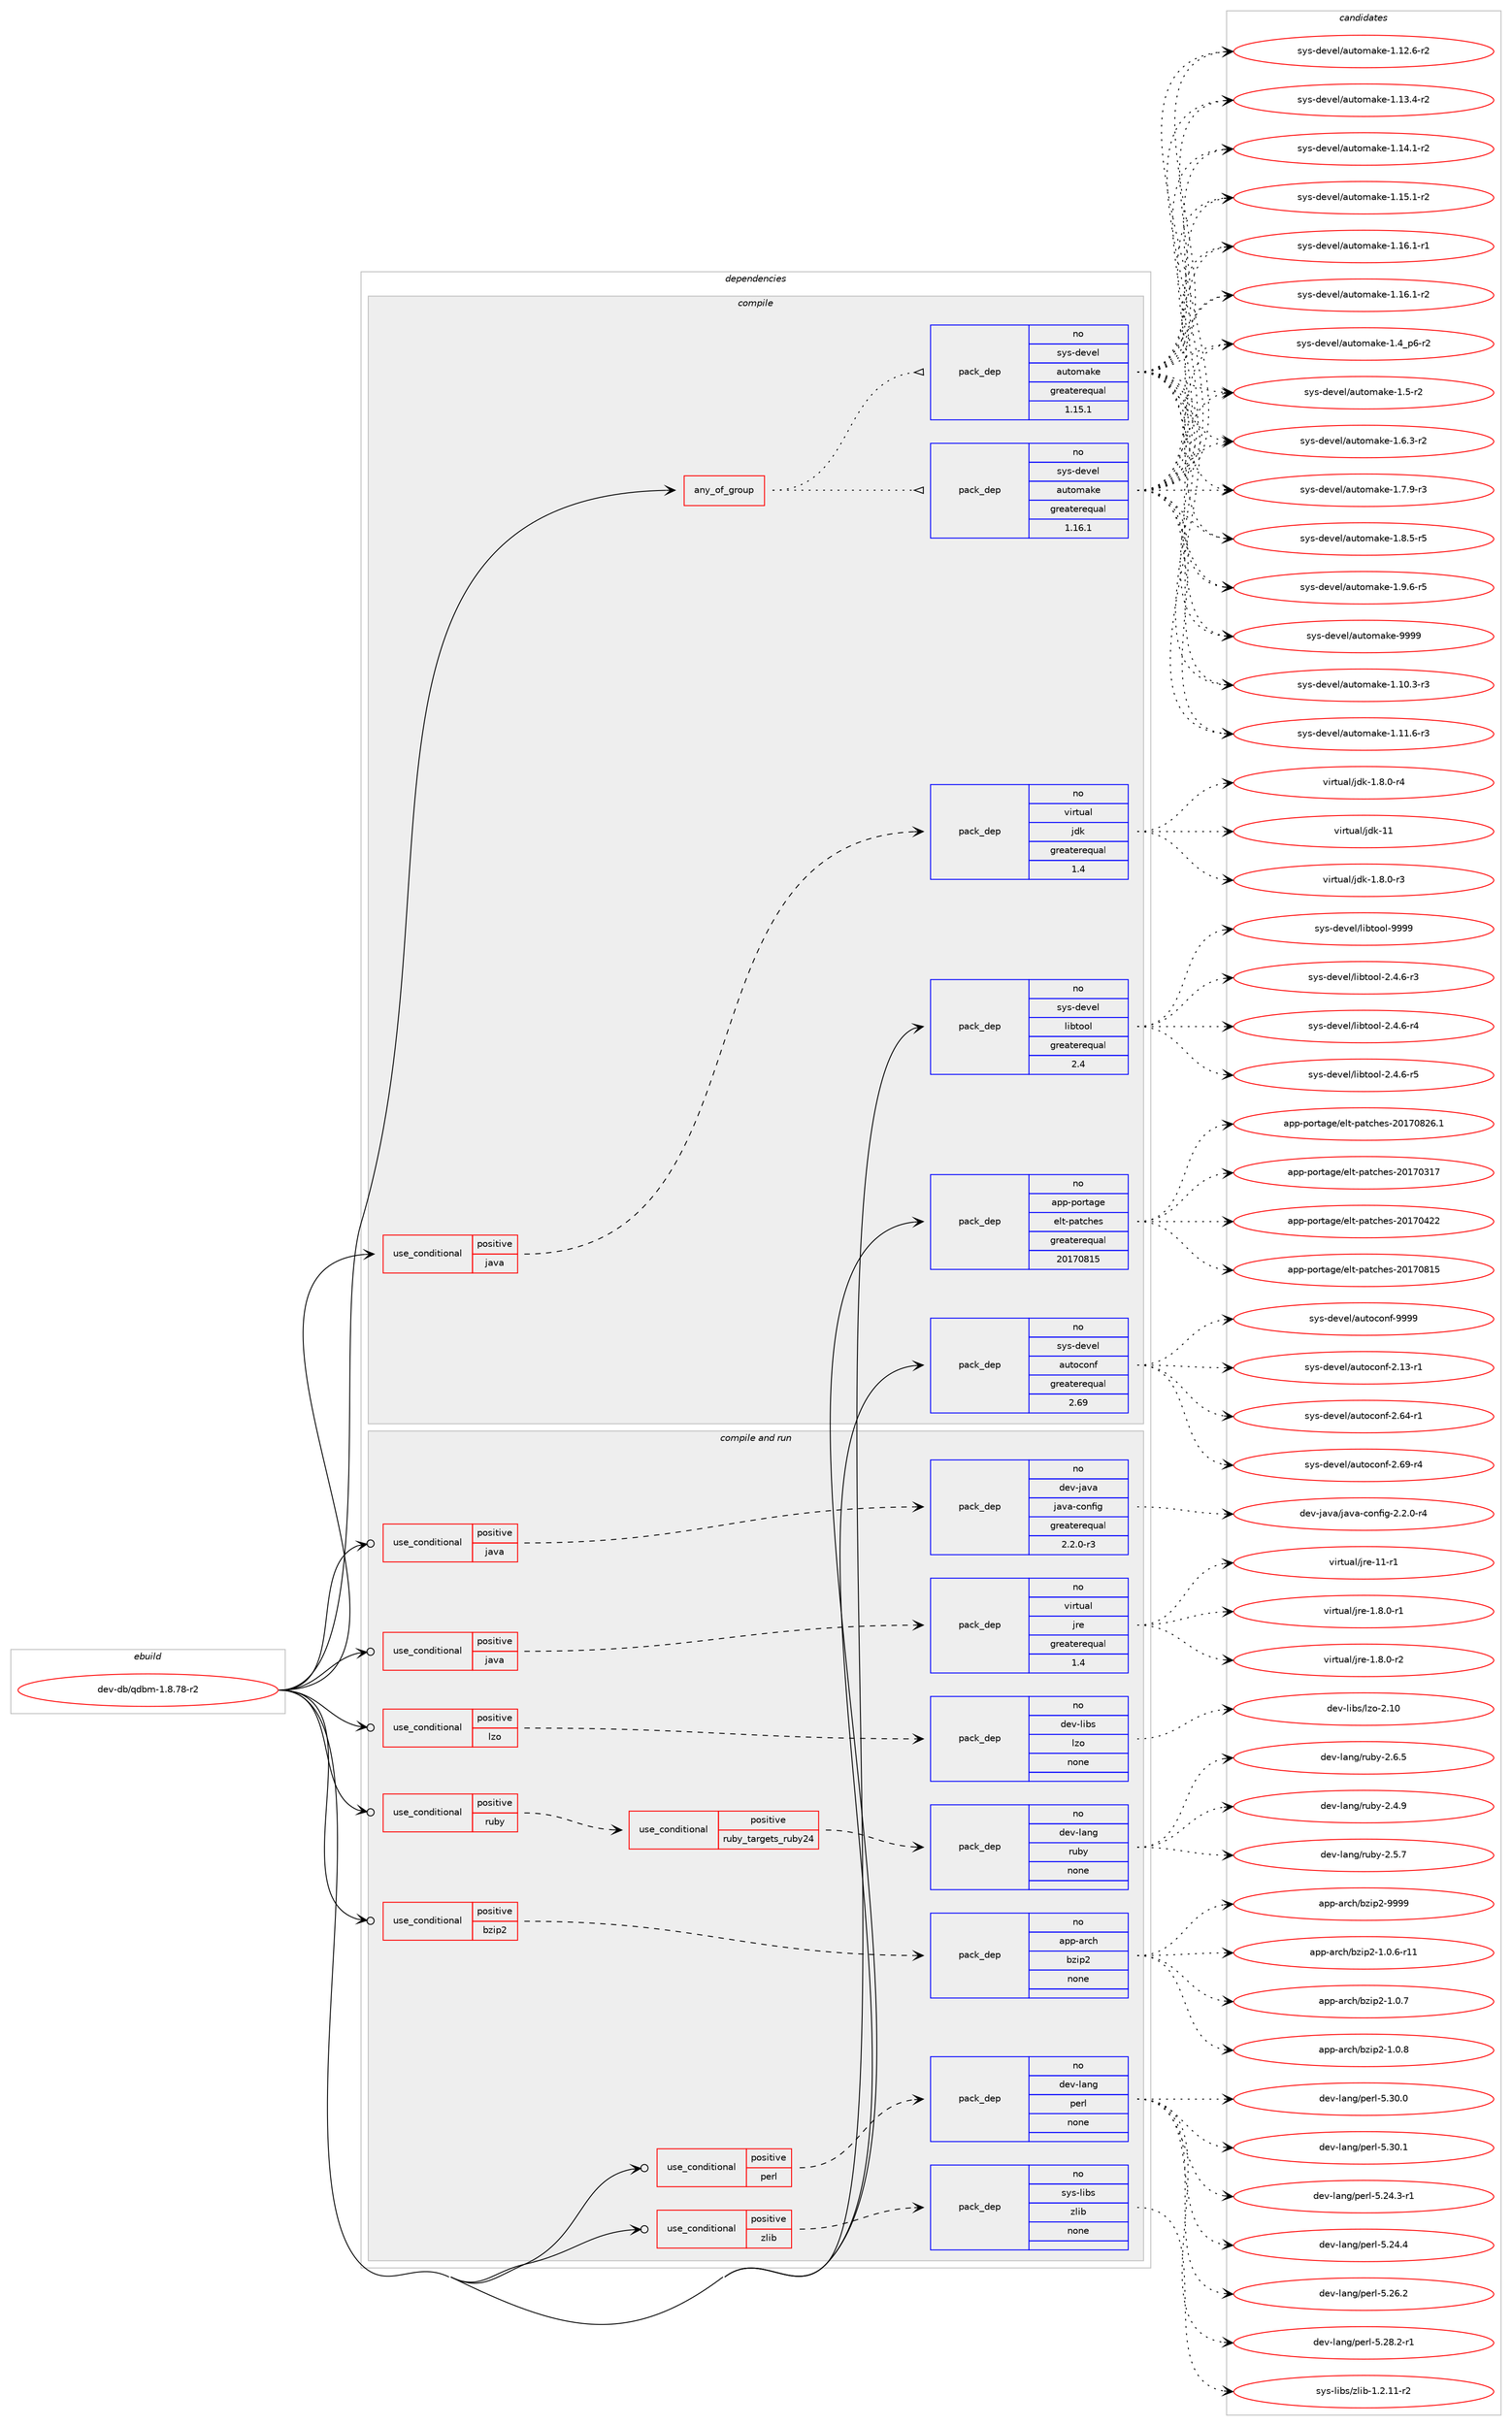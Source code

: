 digraph prolog {

# *************
# Graph options
# *************

newrank=true;
concentrate=true;
compound=true;
graph [rankdir=LR,fontname=Helvetica,fontsize=10,ranksep=1.5];#, ranksep=2.5, nodesep=0.2];
edge  [arrowhead=vee];
node  [fontname=Helvetica,fontsize=10];

# **********
# The ebuild
# **********

subgraph cluster_leftcol {
color=gray;
rank=same;
label=<<i>ebuild</i>>;
id [label="dev-db/qdbm-1.8.78-r2", color=red, width=4, href="../dev-db/qdbm-1.8.78-r2.svg"];
}

# ****************
# The dependencies
# ****************

subgraph cluster_midcol {
color=gray;
label=<<i>dependencies</i>>;
subgraph cluster_compile {
fillcolor="#eeeeee";
style=filled;
label=<<i>compile</i>>;
subgraph any9383 {
dependency523239 [label=<<TABLE BORDER="0" CELLBORDER="1" CELLSPACING="0" CELLPADDING="4"><TR><TD CELLPADDING="10">any_of_group</TD></TR></TABLE>>, shape=none, color=red];subgraph pack389303 {
dependency523240 [label=<<TABLE BORDER="0" CELLBORDER="1" CELLSPACING="0" CELLPADDING="4" WIDTH="220"><TR><TD ROWSPAN="6" CELLPADDING="30">pack_dep</TD></TR><TR><TD WIDTH="110">no</TD></TR><TR><TD>sys-devel</TD></TR><TR><TD>automake</TD></TR><TR><TD>greaterequal</TD></TR><TR><TD>1.16.1</TD></TR></TABLE>>, shape=none, color=blue];
}
dependency523239:e -> dependency523240:w [weight=20,style="dotted",arrowhead="oinv"];
subgraph pack389304 {
dependency523241 [label=<<TABLE BORDER="0" CELLBORDER="1" CELLSPACING="0" CELLPADDING="4" WIDTH="220"><TR><TD ROWSPAN="6" CELLPADDING="30">pack_dep</TD></TR><TR><TD WIDTH="110">no</TD></TR><TR><TD>sys-devel</TD></TR><TR><TD>automake</TD></TR><TR><TD>greaterequal</TD></TR><TR><TD>1.15.1</TD></TR></TABLE>>, shape=none, color=blue];
}
dependency523239:e -> dependency523241:w [weight=20,style="dotted",arrowhead="oinv"];
}
id:e -> dependency523239:w [weight=20,style="solid",arrowhead="vee"];
subgraph cond124196 {
dependency523242 [label=<<TABLE BORDER="0" CELLBORDER="1" CELLSPACING="0" CELLPADDING="4"><TR><TD ROWSPAN="3" CELLPADDING="10">use_conditional</TD></TR><TR><TD>positive</TD></TR><TR><TD>java</TD></TR></TABLE>>, shape=none, color=red];
subgraph pack389305 {
dependency523243 [label=<<TABLE BORDER="0" CELLBORDER="1" CELLSPACING="0" CELLPADDING="4" WIDTH="220"><TR><TD ROWSPAN="6" CELLPADDING="30">pack_dep</TD></TR><TR><TD WIDTH="110">no</TD></TR><TR><TD>virtual</TD></TR><TR><TD>jdk</TD></TR><TR><TD>greaterequal</TD></TR><TR><TD>1.4</TD></TR></TABLE>>, shape=none, color=blue];
}
dependency523242:e -> dependency523243:w [weight=20,style="dashed",arrowhead="vee"];
}
id:e -> dependency523242:w [weight=20,style="solid",arrowhead="vee"];
subgraph pack389306 {
dependency523244 [label=<<TABLE BORDER="0" CELLBORDER="1" CELLSPACING="0" CELLPADDING="4" WIDTH="220"><TR><TD ROWSPAN="6" CELLPADDING="30">pack_dep</TD></TR><TR><TD WIDTH="110">no</TD></TR><TR><TD>app-portage</TD></TR><TR><TD>elt-patches</TD></TR><TR><TD>greaterequal</TD></TR><TR><TD>20170815</TD></TR></TABLE>>, shape=none, color=blue];
}
id:e -> dependency523244:w [weight=20,style="solid",arrowhead="vee"];
subgraph pack389307 {
dependency523245 [label=<<TABLE BORDER="0" CELLBORDER="1" CELLSPACING="0" CELLPADDING="4" WIDTH="220"><TR><TD ROWSPAN="6" CELLPADDING="30">pack_dep</TD></TR><TR><TD WIDTH="110">no</TD></TR><TR><TD>sys-devel</TD></TR><TR><TD>autoconf</TD></TR><TR><TD>greaterequal</TD></TR><TR><TD>2.69</TD></TR></TABLE>>, shape=none, color=blue];
}
id:e -> dependency523245:w [weight=20,style="solid",arrowhead="vee"];
subgraph pack389308 {
dependency523246 [label=<<TABLE BORDER="0" CELLBORDER="1" CELLSPACING="0" CELLPADDING="4" WIDTH="220"><TR><TD ROWSPAN="6" CELLPADDING="30">pack_dep</TD></TR><TR><TD WIDTH="110">no</TD></TR><TR><TD>sys-devel</TD></TR><TR><TD>libtool</TD></TR><TR><TD>greaterequal</TD></TR><TR><TD>2.4</TD></TR></TABLE>>, shape=none, color=blue];
}
id:e -> dependency523246:w [weight=20,style="solid",arrowhead="vee"];
}
subgraph cluster_compileandrun {
fillcolor="#eeeeee";
style=filled;
label=<<i>compile and run</i>>;
subgraph cond124197 {
dependency523247 [label=<<TABLE BORDER="0" CELLBORDER="1" CELLSPACING="0" CELLPADDING="4"><TR><TD ROWSPAN="3" CELLPADDING="10">use_conditional</TD></TR><TR><TD>positive</TD></TR><TR><TD>bzip2</TD></TR></TABLE>>, shape=none, color=red];
subgraph pack389309 {
dependency523248 [label=<<TABLE BORDER="0" CELLBORDER="1" CELLSPACING="0" CELLPADDING="4" WIDTH="220"><TR><TD ROWSPAN="6" CELLPADDING="30">pack_dep</TD></TR><TR><TD WIDTH="110">no</TD></TR><TR><TD>app-arch</TD></TR><TR><TD>bzip2</TD></TR><TR><TD>none</TD></TR><TR><TD></TD></TR></TABLE>>, shape=none, color=blue];
}
dependency523247:e -> dependency523248:w [weight=20,style="dashed",arrowhead="vee"];
}
id:e -> dependency523247:w [weight=20,style="solid",arrowhead="odotvee"];
subgraph cond124198 {
dependency523249 [label=<<TABLE BORDER="0" CELLBORDER="1" CELLSPACING="0" CELLPADDING="4"><TR><TD ROWSPAN="3" CELLPADDING="10">use_conditional</TD></TR><TR><TD>positive</TD></TR><TR><TD>java</TD></TR></TABLE>>, shape=none, color=red];
subgraph pack389310 {
dependency523250 [label=<<TABLE BORDER="0" CELLBORDER="1" CELLSPACING="0" CELLPADDING="4" WIDTH="220"><TR><TD ROWSPAN="6" CELLPADDING="30">pack_dep</TD></TR><TR><TD WIDTH="110">no</TD></TR><TR><TD>dev-java</TD></TR><TR><TD>java-config</TD></TR><TR><TD>greaterequal</TD></TR><TR><TD>2.2.0-r3</TD></TR></TABLE>>, shape=none, color=blue];
}
dependency523249:e -> dependency523250:w [weight=20,style="dashed",arrowhead="vee"];
}
id:e -> dependency523249:w [weight=20,style="solid",arrowhead="odotvee"];
subgraph cond124199 {
dependency523251 [label=<<TABLE BORDER="0" CELLBORDER="1" CELLSPACING="0" CELLPADDING="4"><TR><TD ROWSPAN="3" CELLPADDING="10">use_conditional</TD></TR><TR><TD>positive</TD></TR><TR><TD>java</TD></TR></TABLE>>, shape=none, color=red];
subgraph pack389311 {
dependency523252 [label=<<TABLE BORDER="0" CELLBORDER="1" CELLSPACING="0" CELLPADDING="4" WIDTH="220"><TR><TD ROWSPAN="6" CELLPADDING="30">pack_dep</TD></TR><TR><TD WIDTH="110">no</TD></TR><TR><TD>virtual</TD></TR><TR><TD>jre</TD></TR><TR><TD>greaterequal</TD></TR><TR><TD>1.4</TD></TR></TABLE>>, shape=none, color=blue];
}
dependency523251:e -> dependency523252:w [weight=20,style="dashed",arrowhead="vee"];
}
id:e -> dependency523251:w [weight=20,style="solid",arrowhead="odotvee"];
subgraph cond124200 {
dependency523253 [label=<<TABLE BORDER="0" CELLBORDER="1" CELLSPACING="0" CELLPADDING="4"><TR><TD ROWSPAN="3" CELLPADDING="10">use_conditional</TD></TR><TR><TD>positive</TD></TR><TR><TD>lzo</TD></TR></TABLE>>, shape=none, color=red];
subgraph pack389312 {
dependency523254 [label=<<TABLE BORDER="0" CELLBORDER="1" CELLSPACING="0" CELLPADDING="4" WIDTH="220"><TR><TD ROWSPAN="6" CELLPADDING="30">pack_dep</TD></TR><TR><TD WIDTH="110">no</TD></TR><TR><TD>dev-libs</TD></TR><TR><TD>lzo</TD></TR><TR><TD>none</TD></TR><TR><TD></TD></TR></TABLE>>, shape=none, color=blue];
}
dependency523253:e -> dependency523254:w [weight=20,style="dashed",arrowhead="vee"];
}
id:e -> dependency523253:w [weight=20,style="solid",arrowhead="odotvee"];
subgraph cond124201 {
dependency523255 [label=<<TABLE BORDER="0" CELLBORDER="1" CELLSPACING="0" CELLPADDING="4"><TR><TD ROWSPAN="3" CELLPADDING="10">use_conditional</TD></TR><TR><TD>positive</TD></TR><TR><TD>perl</TD></TR></TABLE>>, shape=none, color=red];
subgraph pack389313 {
dependency523256 [label=<<TABLE BORDER="0" CELLBORDER="1" CELLSPACING="0" CELLPADDING="4" WIDTH="220"><TR><TD ROWSPAN="6" CELLPADDING="30">pack_dep</TD></TR><TR><TD WIDTH="110">no</TD></TR><TR><TD>dev-lang</TD></TR><TR><TD>perl</TD></TR><TR><TD>none</TD></TR><TR><TD></TD></TR></TABLE>>, shape=none, color=blue];
}
dependency523255:e -> dependency523256:w [weight=20,style="dashed",arrowhead="vee"];
}
id:e -> dependency523255:w [weight=20,style="solid",arrowhead="odotvee"];
subgraph cond124202 {
dependency523257 [label=<<TABLE BORDER="0" CELLBORDER="1" CELLSPACING="0" CELLPADDING="4"><TR><TD ROWSPAN="3" CELLPADDING="10">use_conditional</TD></TR><TR><TD>positive</TD></TR><TR><TD>ruby</TD></TR></TABLE>>, shape=none, color=red];
subgraph cond124203 {
dependency523258 [label=<<TABLE BORDER="0" CELLBORDER="1" CELLSPACING="0" CELLPADDING="4"><TR><TD ROWSPAN="3" CELLPADDING="10">use_conditional</TD></TR><TR><TD>positive</TD></TR><TR><TD>ruby_targets_ruby24</TD></TR></TABLE>>, shape=none, color=red];
subgraph pack389314 {
dependency523259 [label=<<TABLE BORDER="0" CELLBORDER="1" CELLSPACING="0" CELLPADDING="4" WIDTH="220"><TR><TD ROWSPAN="6" CELLPADDING="30">pack_dep</TD></TR><TR><TD WIDTH="110">no</TD></TR><TR><TD>dev-lang</TD></TR><TR><TD>ruby</TD></TR><TR><TD>none</TD></TR><TR><TD></TD></TR></TABLE>>, shape=none, color=blue];
}
dependency523258:e -> dependency523259:w [weight=20,style="dashed",arrowhead="vee"];
}
dependency523257:e -> dependency523258:w [weight=20,style="dashed",arrowhead="vee"];
}
id:e -> dependency523257:w [weight=20,style="solid",arrowhead="odotvee"];
subgraph cond124204 {
dependency523260 [label=<<TABLE BORDER="0" CELLBORDER="1" CELLSPACING="0" CELLPADDING="4"><TR><TD ROWSPAN="3" CELLPADDING="10">use_conditional</TD></TR><TR><TD>positive</TD></TR><TR><TD>zlib</TD></TR></TABLE>>, shape=none, color=red];
subgraph pack389315 {
dependency523261 [label=<<TABLE BORDER="0" CELLBORDER="1" CELLSPACING="0" CELLPADDING="4" WIDTH="220"><TR><TD ROWSPAN="6" CELLPADDING="30">pack_dep</TD></TR><TR><TD WIDTH="110">no</TD></TR><TR><TD>sys-libs</TD></TR><TR><TD>zlib</TD></TR><TR><TD>none</TD></TR><TR><TD></TD></TR></TABLE>>, shape=none, color=blue];
}
dependency523260:e -> dependency523261:w [weight=20,style="dashed",arrowhead="vee"];
}
id:e -> dependency523260:w [weight=20,style="solid",arrowhead="odotvee"];
}
subgraph cluster_run {
fillcolor="#eeeeee";
style=filled;
label=<<i>run</i>>;
}
}

# **************
# The candidates
# **************

subgraph cluster_choices {
rank=same;
color=gray;
label=<<i>candidates</i>>;

subgraph choice389303 {
color=black;
nodesep=1;
choice11512111545100101118101108479711711611110997107101454946494846514511451 [label="sys-devel/automake-1.10.3-r3", color=red, width=4,href="../sys-devel/automake-1.10.3-r3.svg"];
choice11512111545100101118101108479711711611110997107101454946494946544511451 [label="sys-devel/automake-1.11.6-r3", color=red, width=4,href="../sys-devel/automake-1.11.6-r3.svg"];
choice11512111545100101118101108479711711611110997107101454946495046544511450 [label="sys-devel/automake-1.12.6-r2", color=red, width=4,href="../sys-devel/automake-1.12.6-r2.svg"];
choice11512111545100101118101108479711711611110997107101454946495146524511450 [label="sys-devel/automake-1.13.4-r2", color=red, width=4,href="../sys-devel/automake-1.13.4-r2.svg"];
choice11512111545100101118101108479711711611110997107101454946495246494511450 [label="sys-devel/automake-1.14.1-r2", color=red, width=4,href="../sys-devel/automake-1.14.1-r2.svg"];
choice11512111545100101118101108479711711611110997107101454946495346494511450 [label="sys-devel/automake-1.15.1-r2", color=red, width=4,href="../sys-devel/automake-1.15.1-r2.svg"];
choice11512111545100101118101108479711711611110997107101454946495446494511449 [label="sys-devel/automake-1.16.1-r1", color=red, width=4,href="../sys-devel/automake-1.16.1-r1.svg"];
choice11512111545100101118101108479711711611110997107101454946495446494511450 [label="sys-devel/automake-1.16.1-r2", color=red, width=4,href="../sys-devel/automake-1.16.1-r2.svg"];
choice115121115451001011181011084797117116111109971071014549465295112544511450 [label="sys-devel/automake-1.4_p6-r2", color=red, width=4,href="../sys-devel/automake-1.4_p6-r2.svg"];
choice11512111545100101118101108479711711611110997107101454946534511450 [label="sys-devel/automake-1.5-r2", color=red, width=4,href="../sys-devel/automake-1.5-r2.svg"];
choice115121115451001011181011084797117116111109971071014549465446514511450 [label="sys-devel/automake-1.6.3-r2", color=red, width=4,href="../sys-devel/automake-1.6.3-r2.svg"];
choice115121115451001011181011084797117116111109971071014549465546574511451 [label="sys-devel/automake-1.7.9-r3", color=red, width=4,href="../sys-devel/automake-1.7.9-r3.svg"];
choice115121115451001011181011084797117116111109971071014549465646534511453 [label="sys-devel/automake-1.8.5-r5", color=red, width=4,href="../sys-devel/automake-1.8.5-r5.svg"];
choice115121115451001011181011084797117116111109971071014549465746544511453 [label="sys-devel/automake-1.9.6-r5", color=red, width=4,href="../sys-devel/automake-1.9.6-r5.svg"];
choice115121115451001011181011084797117116111109971071014557575757 [label="sys-devel/automake-9999", color=red, width=4,href="../sys-devel/automake-9999.svg"];
dependency523240:e -> choice11512111545100101118101108479711711611110997107101454946494846514511451:w [style=dotted,weight="100"];
dependency523240:e -> choice11512111545100101118101108479711711611110997107101454946494946544511451:w [style=dotted,weight="100"];
dependency523240:e -> choice11512111545100101118101108479711711611110997107101454946495046544511450:w [style=dotted,weight="100"];
dependency523240:e -> choice11512111545100101118101108479711711611110997107101454946495146524511450:w [style=dotted,weight="100"];
dependency523240:e -> choice11512111545100101118101108479711711611110997107101454946495246494511450:w [style=dotted,weight="100"];
dependency523240:e -> choice11512111545100101118101108479711711611110997107101454946495346494511450:w [style=dotted,weight="100"];
dependency523240:e -> choice11512111545100101118101108479711711611110997107101454946495446494511449:w [style=dotted,weight="100"];
dependency523240:e -> choice11512111545100101118101108479711711611110997107101454946495446494511450:w [style=dotted,weight="100"];
dependency523240:e -> choice115121115451001011181011084797117116111109971071014549465295112544511450:w [style=dotted,weight="100"];
dependency523240:e -> choice11512111545100101118101108479711711611110997107101454946534511450:w [style=dotted,weight="100"];
dependency523240:e -> choice115121115451001011181011084797117116111109971071014549465446514511450:w [style=dotted,weight="100"];
dependency523240:e -> choice115121115451001011181011084797117116111109971071014549465546574511451:w [style=dotted,weight="100"];
dependency523240:e -> choice115121115451001011181011084797117116111109971071014549465646534511453:w [style=dotted,weight="100"];
dependency523240:e -> choice115121115451001011181011084797117116111109971071014549465746544511453:w [style=dotted,weight="100"];
dependency523240:e -> choice115121115451001011181011084797117116111109971071014557575757:w [style=dotted,weight="100"];
}
subgraph choice389304 {
color=black;
nodesep=1;
choice11512111545100101118101108479711711611110997107101454946494846514511451 [label="sys-devel/automake-1.10.3-r3", color=red, width=4,href="../sys-devel/automake-1.10.3-r3.svg"];
choice11512111545100101118101108479711711611110997107101454946494946544511451 [label="sys-devel/automake-1.11.6-r3", color=red, width=4,href="../sys-devel/automake-1.11.6-r3.svg"];
choice11512111545100101118101108479711711611110997107101454946495046544511450 [label="sys-devel/automake-1.12.6-r2", color=red, width=4,href="../sys-devel/automake-1.12.6-r2.svg"];
choice11512111545100101118101108479711711611110997107101454946495146524511450 [label="sys-devel/automake-1.13.4-r2", color=red, width=4,href="../sys-devel/automake-1.13.4-r2.svg"];
choice11512111545100101118101108479711711611110997107101454946495246494511450 [label="sys-devel/automake-1.14.1-r2", color=red, width=4,href="../sys-devel/automake-1.14.1-r2.svg"];
choice11512111545100101118101108479711711611110997107101454946495346494511450 [label="sys-devel/automake-1.15.1-r2", color=red, width=4,href="../sys-devel/automake-1.15.1-r2.svg"];
choice11512111545100101118101108479711711611110997107101454946495446494511449 [label="sys-devel/automake-1.16.1-r1", color=red, width=4,href="../sys-devel/automake-1.16.1-r1.svg"];
choice11512111545100101118101108479711711611110997107101454946495446494511450 [label="sys-devel/automake-1.16.1-r2", color=red, width=4,href="../sys-devel/automake-1.16.1-r2.svg"];
choice115121115451001011181011084797117116111109971071014549465295112544511450 [label="sys-devel/automake-1.4_p6-r2", color=red, width=4,href="../sys-devel/automake-1.4_p6-r2.svg"];
choice11512111545100101118101108479711711611110997107101454946534511450 [label="sys-devel/automake-1.5-r2", color=red, width=4,href="../sys-devel/automake-1.5-r2.svg"];
choice115121115451001011181011084797117116111109971071014549465446514511450 [label="sys-devel/automake-1.6.3-r2", color=red, width=4,href="../sys-devel/automake-1.6.3-r2.svg"];
choice115121115451001011181011084797117116111109971071014549465546574511451 [label="sys-devel/automake-1.7.9-r3", color=red, width=4,href="../sys-devel/automake-1.7.9-r3.svg"];
choice115121115451001011181011084797117116111109971071014549465646534511453 [label="sys-devel/automake-1.8.5-r5", color=red, width=4,href="../sys-devel/automake-1.8.5-r5.svg"];
choice115121115451001011181011084797117116111109971071014549465746544511453 [label="sys-devel/automake-1.9.6-r5", color=red, width=4,href="../sys-devel/automake-1.9.6-r5.svg"];
choice115121115451001011181011084797117116111109971071014557575757 [label="sys-devel/automake-9999", color=red, width=4,href="../sys-devel/automake-9999.svg"];
dependency523241:e -> choice11512111545100101118101108479711711611110997107101454946494846514511451:w [style=dotted,weight="100"];
dependency523241:e -> choice11512111545100101118101108479711711611110997107101454946494946544511451:w [style=dotted,weight="100"];
dependency523241:e -> choice11512111545100101118101108479711711611110997107101454946495046544511450:w [style=dotted,weight="100"];
dependency523241:e -> choice11512111545100101118101108479711711611110997107101454946495146524511450:w [style=dotted,weight="100"];
dependency523241:e -> choice11512111545100101118101108479711711611110997107101454946495246494511450:w [style=dotted,weight="100"];
dependency523241:e -> choice11512111545100101118101108479711711611110997107101454946495346494511450:w [style=dotted,weight="100"];
dependency523241:e -> choice11512111545100101118101108479711711611110997107101454946495446494511449:w [style=dotted,weight="100"];
dependency523241:e -> choice11512111545100101118101108479711711611110997107101454946495446494511450:w [style=dotted,weight="100"];
dependency523241:e -> choice115121115451001011181011084797117116111109971071014549465295112544511450:w [style=dotted,weight="100"];
dependency523241:e -> choice11512111545100101118101108479711711611110997107101454946534511450:w [style=dotted,weight="100"];
dependency523241:e -> choice115121115451001011181011084797117116111109971071014549465446514511450:w [style=dotted,weight="100"];
dependency523241:e -> choice115121115451001011181011084797117116111109971071014549465546574511451:w [style=dotted,weight="100"];
dependency523241:e -> choice115121115451001011181011084797117116111109971071014549465646534511453:w [style=dotted,weight="100"];
dependency523241:e -> choice115121115451001011181011084797117116111109971071014549465746544511453:w [style=dotted,weight="100"];
dependency523241:e -> choice115121115451001011181011084797117116111109971071014557575757:w [style=dotted,weight="100"];
}
subgraph choice389305 {
color=black;
nodesep=1;
choice11810511411611797108471061001074549465646484511451 [label="virtual/jdk-1.8.0-r3", color=red, width=4,href="../virtual/jdk-1.8.0-r3.svg"];
choice11810511411611797108471061001074549465646484511452 [label="virtual/jdk-1.8.0-r4", color=red, width=4,href="../virtual/jdk-1.8.0-r4.svg"];
choice1181051141161179710847106100107454949 [label="virtual/jdk-11", color=red, width=4,href="../virtual/jdk-11.svg"];
dependency523243:e -> choice11810511411611797108471061001074549465646484511451:w [style=dotted,weight="100"];
dependency523243:e -> choice11810511411611797108471061001074549465646484511452:w [style=dotted,weight="100"];
dependency523243:e -> choice1181051141161179710847106100107454949:w [style=dotted,weight="100"];
}
subgraph choice389306 {
color=black;
nodesep=1;
choice97112112451121111141169710310147101108116451129711699104101115455048495548514955 [label="app-portage/elt-patches-20170317", color=red, width=4,href="../app-portage/elt-patches-20170317.svg"];
choice97112112451121111141169710310147101108116451129711699104101115455048495548525050 [label="app-portage/elt-patches-20170422", color=red, width=4,href="../app-portage/elt-patches-20170422.svg"];
choice97112112451121111141169710310147101108116451129711699104101115455048495548564953 [label="app-portage/elt-patches-20170815", color=red, width=4,href="../app-portage/elt-patches-20170815.svg"];
choice971121124511211111411697103101471011081164511297116991041011154550484955485650544649 [label="app-portage/elt-patches-20170826.1", color=red, width=4,href="../app-portage/elt-patches-20170826.1.svg"];
dependency523244:e -> choice97112112451121111141169710310147101108116451129711699104101115455048495548514955:w [style=dotted,weight="100"];
dependency523244:e -> choice97112112451121111141169710310147101108116451129711699104101115455048495548525050:w [style=dotted,weight="100"];
dependency523244:e -> choice97112112451121111141169710310147101108116451129711699104101115455048495548564953:w [style=dotted,weight="100"];
dependency523244:e -> choice971121124511211111411697103101471011081164511297116991041011154550484955485650544649:w [style=dotted,weight="100"];
}
subgraph choice389307 {
color=black;
nodesep=1;
choice1151211154510010111810110847971171161119911111010245504649514511449 [label="sys-devel/autoconf-2.13-r1", color=red, width=4,href="../sys-devel/autoconf-2.13-r1.svg"];
choice1151211154510010111810110847971171161119911111010245504654524511449 [label="sys-devel/autoconf-2.64-r1", color=red, width=4,href="../sys-devel/autoconf-2.64-r1.svg"];
choice1151211154510010111810110847971171161119911111010245504654574511452 [label="sys-devel/autoconf-2.69-r4", color=red, width=4,href="../sys-devel/autoconf-2.69-r4.svg"];
choice115121115451001011181011084797117116111991111101024557575757 [label="sys-devel/autoconf-9999", color=red, width=4,href="../sys-devel/autoconf-9999.svg"];
dependency523245:e -> choice1151211154510010111810110847971171161119911111010245504649514511449:w [style=dotted,weight="100"];
dependency523245:e -> choice1151211154510010111810110847971171161119911111010245504654524511449:w [style=dotted,weight="100"];
dependency523245:e -> choice1151211154510010111810110847971171161119911111010245504654574511452:w [style=dotted,weight="100"];
dependency523245:e -> choice115121115451001011181011084797117116111991111101024557575757:w [style=dotted,weight="100"];
}
subgraph choice389308 {
color=black;
nodesep=1;
choice1151211154510010111810110847108105981161111111084550465246544511451 [label="sys-devel/libtool-2.4.6-r3", color=red, width=4,href="../sys-devel/libtool-2.4.6-r3.svg"];
choice1151211154510010111810110847108105981161111111084550465246544511452 [label="sys-devel/libtool-2.4.6-r4", color=red, width=4,href="../sys-devel/libtool-2.4.6-r4.svg"];
choice1151211154510010111810110847108105981161111111084550465246544511453 [label="sys-devel/libtool-2.4.6-r5", color=red, width=4,href="../sys-devel/libtool-2.4.6-r5.svg"];
choice1151211154510010111810110847108105981161111111084557575757 [label="sys-devel/libtool-9999", color=red, width=4,href="../sys-devel/libtool-9999.svg"];
dependency523246:e -> choice1151211154510010111810110847108105981161111111084550465246544511451:w [style=dotted,weight="100"];
dependency523246:e -> choice1151211154510010111810110847108105981161111111084550465246544511452:w [style=dotted,weight="100"];
dependency523246:e -> choice1151211154510010111810110847108105981161111111084550465246544511453:w [style=dotted,weight="100"];
dependency523246:e -> choice1151211154510010111810110847108105981161111111084557575757:w [style=dotted,weight="100"];
}
subgraph choice389309 {
color=black;
nodesep=1;
choice97112112459711499104479812210511250454946484654451144949 [label="app-arch/bzip2-1.0.6-r11", color=red, width=4,href="../app-arch/bzip2-1.0.6-r11.svg"];
choice97112112459711499104479812210511250454946484655 [label="app-arch/bzip2-1.0.7", color=red, width=4,href="../app-arch/bzip2-1.0.7.svg"];
choice97112112459711499104479812210511250454946484656 [label="app-arch/bzip2-1.0.8", color=red, width=4,href="../app-arch/bzip2-1.0.8.svg"];
choice971121124597114991044798122105112504557575757 [label="app-arch/bzip2-9999", color=red, width=4,href="../app-arch/bzip2-9999.svg"];
dependency523248:e -> choice97112112459711499104479812210511250454946484654451144949:w [style=dotted,weight="100"];
dependency523248:e -> choice97112112459711499104479812210511250454946484655:w [style=dotted,weight="100"];
dependency523248:e -> choice97112112459711499104479812210511250454946484656:w [style=dotted,weight="100"];
dependency523248:e -> choice971121124597114991044798122105112504557575757:w [style=dotted,weight="100"];
}
subgraph choice389310 {
color=black;
nodesep=1;
choice10010111845106971189747106971189745991111101021051034550465046484511452 [label="dev-java/java-config-2.2.0-r4", color=red, width=4,href="../dev-java/java-config-2.2.0-r4.svg"];
dependency523250:e -> choice10010111845106971189747106971189745991111101021051034550465046484511452:w [style=dotted,weight="100"];
}
subgraph choice389311 {
color=black;
nodesep=1;
choice11810511411611797108471061141014549465646484511449 [label="virtual/jre-1.8.0-r1", color=red, width=4,href="../virtual/jre-1.8.0-r1.svg"];
choice11810511411611797108471061141014549465646484511450 [label="virtual/jre-1.8.0-r2", color=red, width=4,href="../virtual/jre-1.8.0-r2.svg"];
choice11810511411611797108471061141014549494511449 [label="virtual/jre-11-r1", color=red, width=4,href="../virtual/jre-11-r1.svg"];
dependency523252:e -> choice11810511411611797108471061141014549465646484511449:w [style=dotted,weight="100"];
dependency523252:e -> choice11810511411611797108471061141014549465646484511450:w [style=dotted,weight="100"];
dependency523252:e -> choice11810511411611797108471061141014549494511449:w [style=dotted,weight="100"];
}
subgraph choice389312 {
color=black;
nodesep=1;
choice1001011184510810598115471081221114550464948 [label="dev-libs/lzo-2.10", color=red, width=4,href="../dev-libs/lzo-2.10.svg"];
dependency523254:e -> choice1001011184510810598115471081221114550464948:w [style=dotted,weight="100"];
}
subgraph choice389313 {
color=black;
nodesep=1;
choice100101118451089711010347112101114108455346505246514511449 [label="dev-lang/perl-5.24.3-r1", color=red, width=4,href="../dev-lang/perl-5.24.3-r1.svg"];
choice10010111845108971101034711210111410845534650524652 [label="dev-lang/perl-5.24.4", color=red, width=4,href="../dev-lang/perl-5.24.4.svg"];
choice10010111845108971101034711210111410845534650544650 [label="dev-lang/perl-5.26.2", color=red, width=4,href="../dev-lang/perl-5.26.2.svg"];
choice100101118451089711010347112101114108455346505646504511449 [label="dev-lang/perl-5.28.2-r1", color=red, width=4,href="../dev-lang/perl-5.28.2-r1.svg"];
choice10010111845108971101034711210111410845534651484648 [label="dev-lang/perl-5.30.0", color=red, width=4,href="../dev-lang/perl-5.30.0.svg"];
choice10010111845108971101034711210111410845534651484649 [label="dev-lang/perl-5.30.1", color=red, width=4,href="../dev-lang/perl-5.30.1.svg"];
dependency523256:e -> choice100101118451089711010347112101114108455346505246514511449:w [style=dotted,weight="100"];
dependency523256:e -> choice10010111845108971101034711210111410845534650524652:w [style=dotted,weight="100"];
dependency523256:e -> choice10010111845108971101034711210111410845534650544650:w [style=dotted,weight="100"];
dependency523256:e -> choice100101118451089711010347112101114108455346505646504511449:w [style=dotted,weight="100"];
dependency523256:e -> choice10010111845108971101034711210111410845534651484648:w [style=dotted,weight="100"];
dependency523256:e -> choice10010111845108971101034711210111410845534651484649:w [style=dotted,weight="100"];
}
subgraph choice389314 {
color=black;
nodesep=1;
choice10010111845108971101034711411798121455046524657 [label="dev-lang/ruby-2.4.9", color=red, width=4,href="../dev-lang/ruby-2.4.9.svg"];
choice10010111845108971101034711411798121455046534655 [label="dev-lang/ruby-2.5.7", color=red, width=4,href="../dev-lang/ruby-2.5.7.svg"];
choice10010111845108971101034711411798121455046544653 [label="dev-lang/ruby-2.6.5", color=red, width=4,href="../dev-lang/ruby-2.6.5.svg"];
dependency523259:e -> choice10010111845108971101034711411798121455046524657:w [style=dotted,weight="100"];
dependency523259:e -> choice10010111845108971101034711411798121455046534655:w [style=dotted,weight="100"];
dependency523259:e -> choice10010111845108971101034711411798121455046544653:w [style=dotted,weight="100"];
}
subgraph choice389315 {
color=black;
nodesep=1;
choice11512111545108105981154712210810598454946504649494511450 [label="sys-libs/zlib-1.2.11-r2", color=red, width=4,href="../sys-libs/zlib-1.2.11-r2.svg"];
dependency523261:e -> choice11512111545108105981154712210810598454946504649494511450:w [style=dotted,weight="100"];
}
}

}
